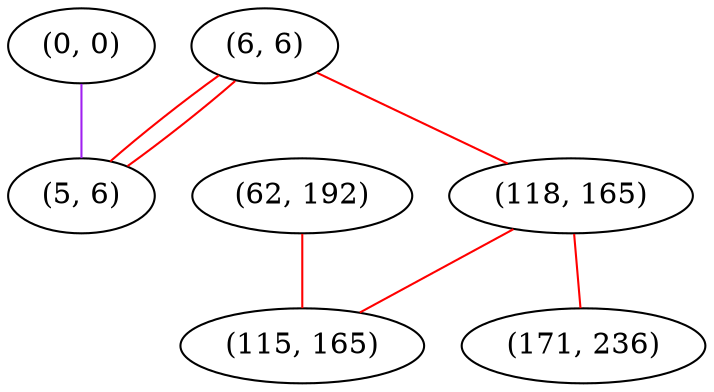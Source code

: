 graph "" {
"(0, 0)";
"(62, 192)";
"(6, 6)";
"(5, 6)";
"(118, 165)";
"(115, 165)";
"(171, 236)";
"(0, 0)" -- "(5, 6)"  [color=purple, key=0, weight=4];
"(62, 192)" -- "(115, 165)"  [color=red, key=0, weight=1];
"(6, 6)" -- "(5, 6)"  [color=red, key=0, weight=1];
"(6, 6)" -- "(5, 6)"  [color=red, key=1, weight=1];
"(6, 6)" -- "(118, 165)"  [color=red, key=0, weight=1];
"(118, 165)" -- "(115, 165)"  [color=red, key=0, weight=1];
"(118, 165)" -- "(171, 236)"  [color=red, key=0, weight=1];
}
